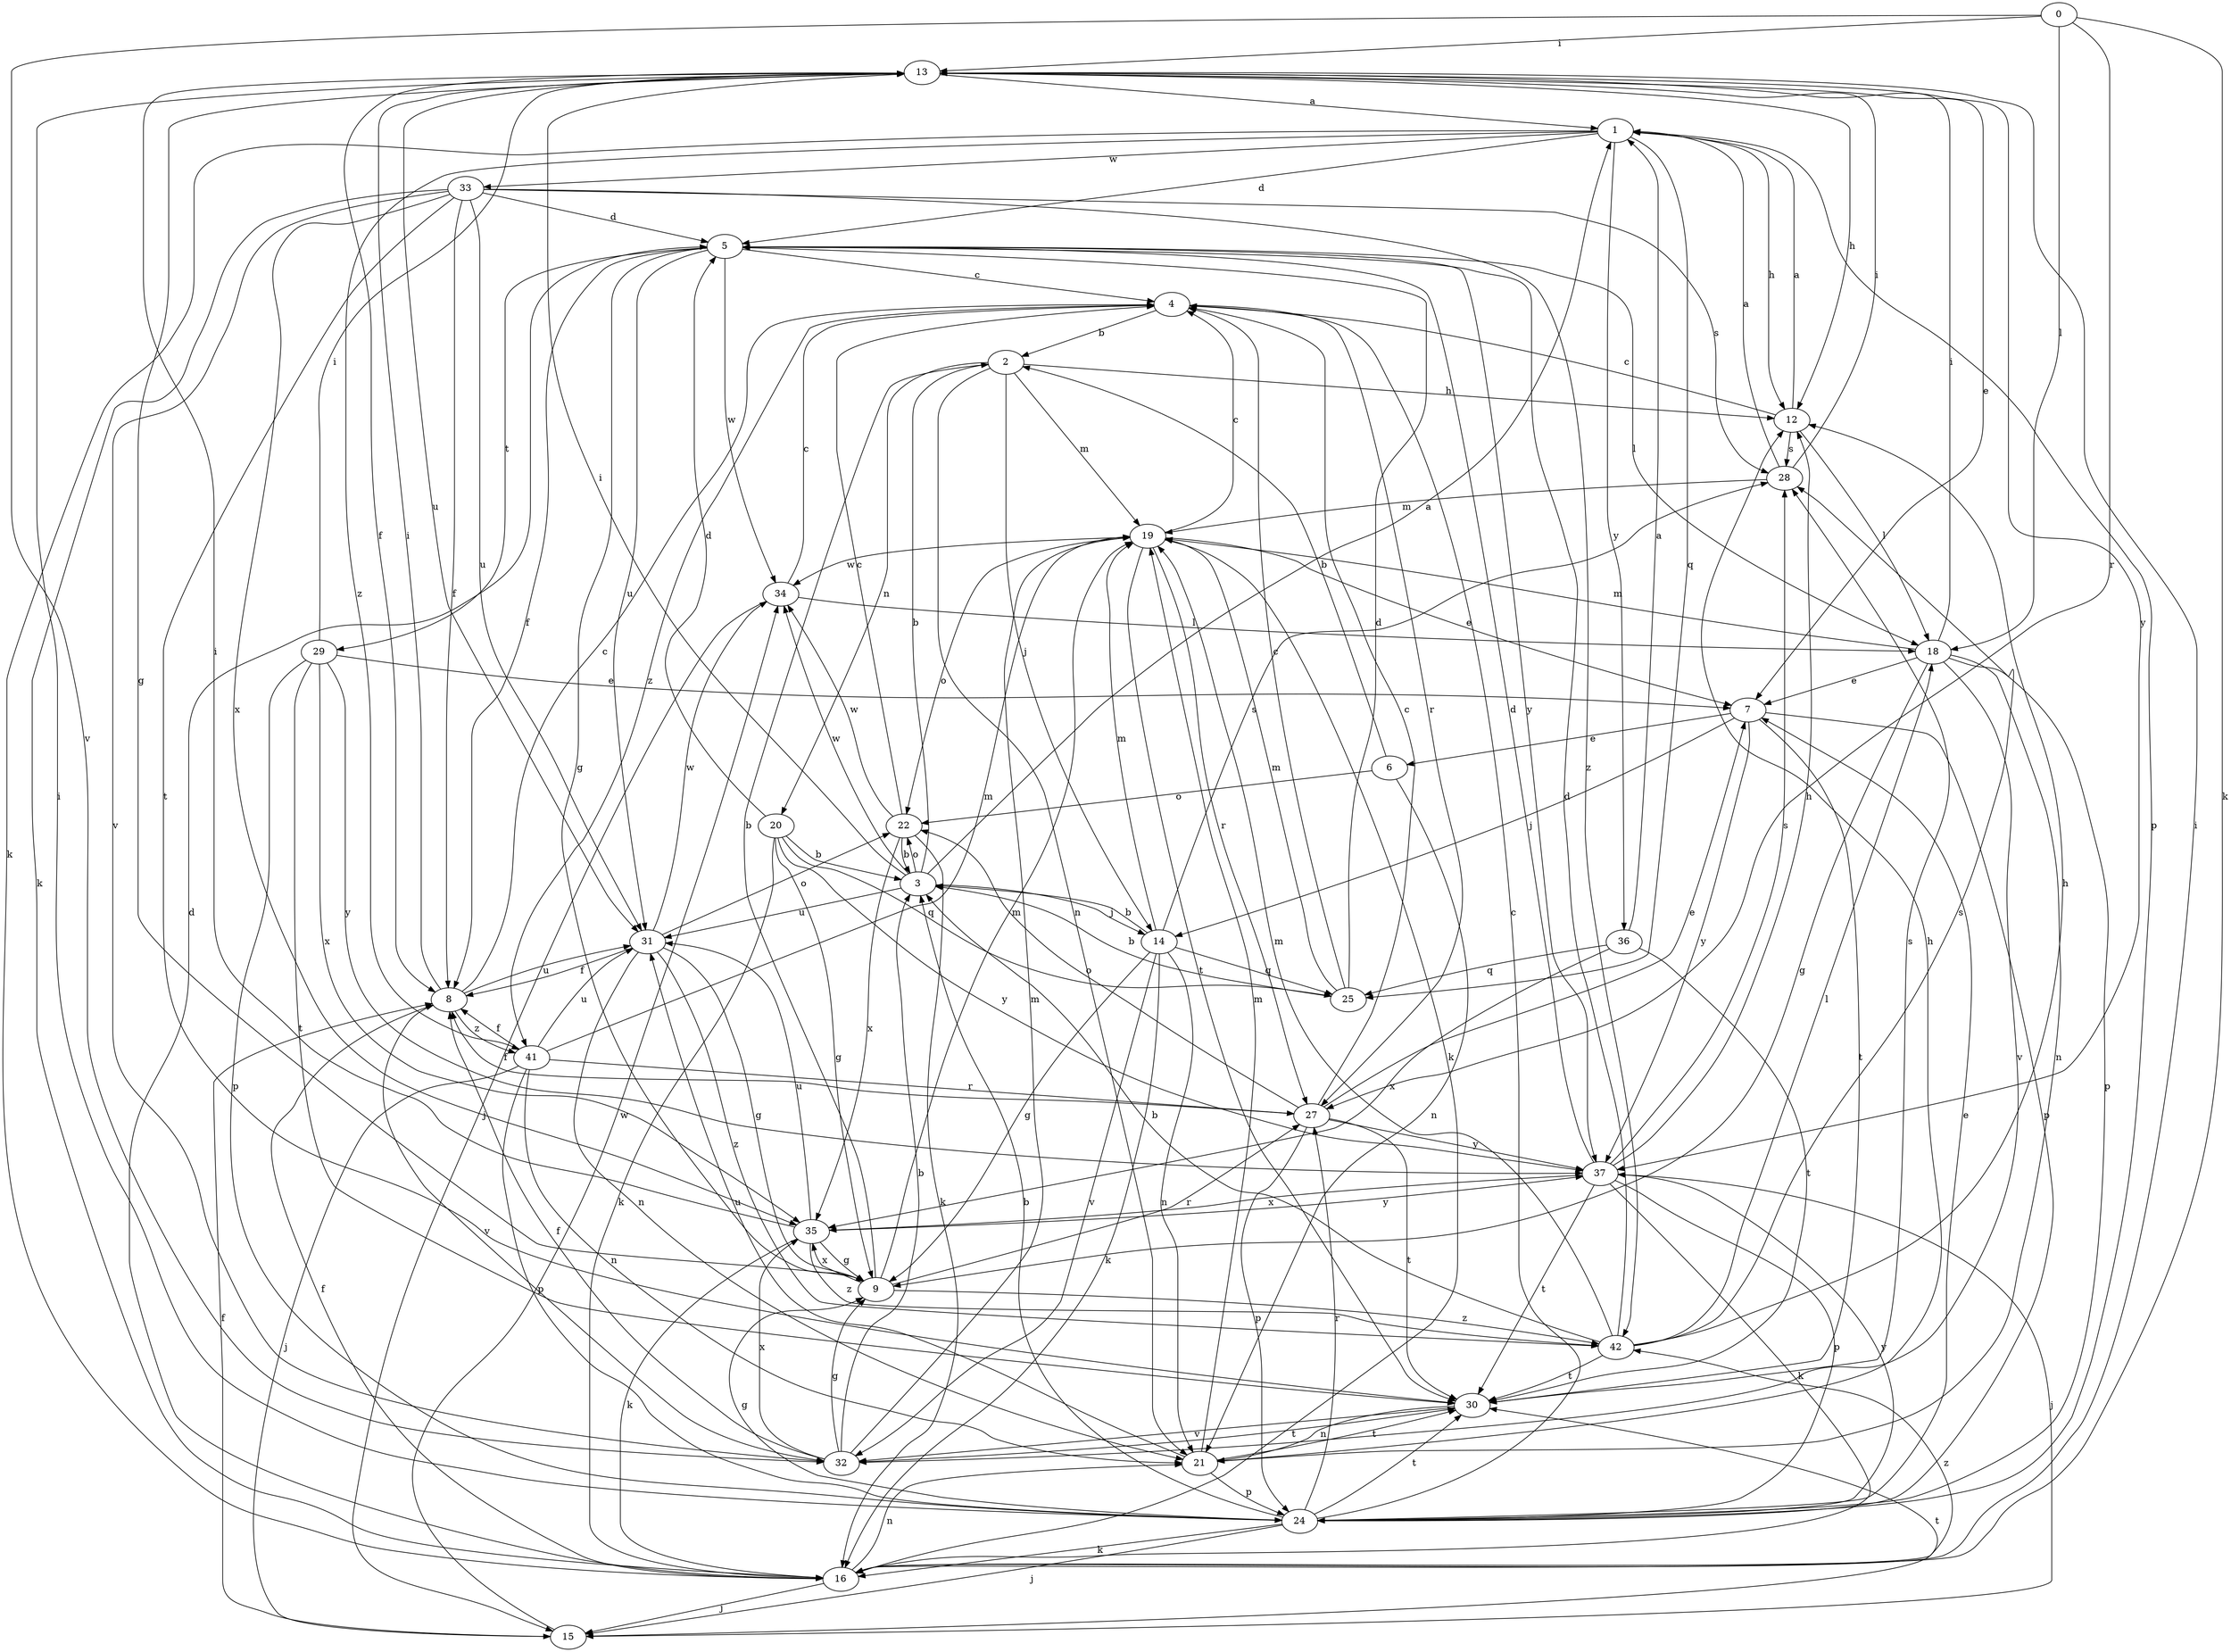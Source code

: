 strict digraph  {
0;
1;
2;
3;
4;
5;
6;
7;
8;
9;
12;
13;
14;
15;
16;
18;
19;
20;
21;
22;
24;
25;
27;
28;
29;
30;
31;
32;
33;
34;
35;
36;
37;
41;
42;
0 -> 13  [label=i];
0 -> 16  [label=k];
0 -> 18  [label=l];
0 -> 27  [label=r];
0 -> 32  [label=v];
1 -> 5  [label=d];
1 -> 12  [label=h];
1 -> 16  [label=k];
1 -> 24  [label=p];
1 -> 25  [label=q];
1 -> 33  [label=w];
1 -> 36  [label=y];
1 -> 41  [label=z];
2 -> 12  [label=h];
2 -> 14  [label=j];
2 -> 19  [label=m];
2 -> 20  [label=n];
2 -> 21  [label=n];
3 -> 1  [label=a];
3 -> 2  [label=b];
3 -> 13  [label=i];
3 -> 14  [label=j];
3 -> 22  [label=o];
3 -> 31  [label=u];
3 -> 34  [label=w];
4 -> 2  [label=b];
4 -> 27  [label=r];
4 -> 41  [label=z];
5 -> 4  [label=c];
5 -> 8  [label=f];
5 -> 9  [label=g];
5 -> 18  [label=l];
5 -> 29  [label=t];
5 -> 31  [label=u];
5 -> 34  [label=w];
5 -> 37  [label=y];
6 -> 2  [label=b];
6 -> 21  [label=n];
6 -> 22  [label=o];
7 -> 6  [label=e];
7 -> 14  [label=j];
7 -> 24  [label=p];
7 -> 30  [label=t];
7 -> 37  [label=y];
8 -> 4  [label=c];
8 -> 13  [label=i];
8 -> 31  [label=u];
8 -> 32  [label=v];
8 -> 41  [label=z];
9 -> 2  [label=b];
9 -> 19  [label=m];
9 -> 27  [label=r];
9 -> 35  [label=x];
9 -> 42  [label=z];
12 -> 1  [label=a];
12 -> 4  [label=c];
12 -> 18  [label=l];
12 -> 28  [label=s];
13 -> 1  [label=a];
13 -> 7  [label=e];
13 -> 8  [label=f];
13 -> 9  [label=g];
13 -> 12  [label=h];
13 -> 31  [label=u];
13 -> 37  [label=y];
14 -> 3  [label=b];
14 -> 9  [label=g];
14 -> 16  [label=k];
14 -> 19  [label=m];
14 -> 21  [label=n];
14 -> 25  [label=q];
14 -> 28  [label=s];
14 -> 32  [label=v];
15 -> 8  [label=f];
15 -> 30  [label=t];
15 -> 34  [label=w];
16 -> 5  [label=d];
16 -> 8  [label=f];
16 -> 13  [label=i];
16 -> 15  [label=j];
16 -> 21  [label=n];
16 -> 42  [label=z];
18 -> 7  [label=e];
18 -> 9  [label=g];
18 -> 13  [label=i];
18 -> 19  [label=m];
18 -> 21  [label=n];
18 -> 24  [label=p];
18 -> 32  [label=v];
19 -> 4  [label=c];
19 -> 7  [label=e];
19 -> 16  [label=k];
19 -> 22  [label=o];
19 -> 27  [label=r];
19 -> 30  [label=t];
19 -> 34  [label=w];
20 -> 3  [label=b];
20 -> 5  [label=d];
20 -> 9  [label=g];
20 -> 16  [label=k];
20 -> 25  [label=q];
20 -> 37  [label=y];
21 -> 12  [label=h];
21 -> 19  [label=m];
21 -> 24  [label=p];
21 -> 30  [label=t];
21 -> 31  [label=u];
22 -> 3  [label=b];
22 -> 4  [label=c];
22 -> 16  [label=k];
22 -> 34  [label=w];
22 -> 35  [label=x];
24 -> 3  [label=b];
24 -> 4  [label=c];
24 -> 7  [label=e];
24 -> 9  [label=g];
24 -> 13  [label=i];
24 -> 15  [label=j];
24 -> 16  [label=k];
24 -> 27  [label=r];
24 -> 30  [label=t];
24 -> 37  [label=y];
25 -> 3  [label=b];
25 -> 4  [label=c];
25 -> 5  [label=d];
25 -> 19  [label=m];
27 -> 4  [label=c];
27 -> 7  [label=e];
27 -> 8  [label=f];
27 -> 22  [label=o];
27 -> 24  [label=p];
27 -> 30  [label=t];
27 -> 37  [label=y];
28 -> 1  [label=a];
28 -> 13  [label=i];
28 -> 19  [label=m];
29 -> 7  [label=e];
29 -> 13  [label=i];
29 -> 24  [label=p];
29 -> 30  [label=t];
29 -> 35  [label=x];
29 -> 37  [label=y];
30 -> 21  [label=n];
30 -> 28  [label=s];
30 -> 32  [label=v];
31 -> 8  [label=f];
31 -> 9  [label=g];
31 -> 21  [label=n];
31 -> 22  [label=o];
31 -> 34  [label=w];
31 -> 42  [label=z];
32 -> 3  [label=b];
32 -> 8  [label=f];
32 -> 9  [label=g];
32 -> 19  [label=m];
32 -> 30  [label=t];
32 -> 35  [label=x];
33 -> 5  [label=d];
33 -> 8  [label=f];
33 -> 16  [label=k];
33 -> 28  [label=s];
33 -> 30  [label=t];
33 -> 31  [label=u];
33 -> 32  [label=v];
33 -> 35  [label=x];
33 -> 42  [label=z];
34 -> 4  [label=c];
34 -> 15  [label=j];
34 -> 18  [label=l];
35 -> 9  [label=g];
35 -> 13  [label=i];
35 -> 16  [label=k];
35 -> 31  [label=u];
35 -> 37  [label=y];
35 -> 42  [label=z];
36 -> 1  [label=a];
36 -> 25  [label=q];
36 -> 30  [label=t];
36 -> 35  [label=x];
37 -> 5  [label=d];
37 -> 12  [label=h];
37 -> 15  [label=j];
37 -> 16  [label=k];
37 -> 24  [label=p];
37 -> 28  [label=s];
37 -> 30  [label=t];
37 -> 35  [label=x];
41 -> 8  [label=f];
41 -> 15  [label=j];
41 -> 19  [label=m];
41 -> 21  [label=n];
41 -> 24  [label=p];
41 -> 27  [label=r];
41 -> 31  [label=u];
42 -> 3  [label=b];
42 -> 5  [label=d];
42 -> 12  [label=h];
42 -> 18  [label=l];
42 -> 19  [label=m];
42 -> 28  [label=s];
42 -> 30  [label=t];
}

